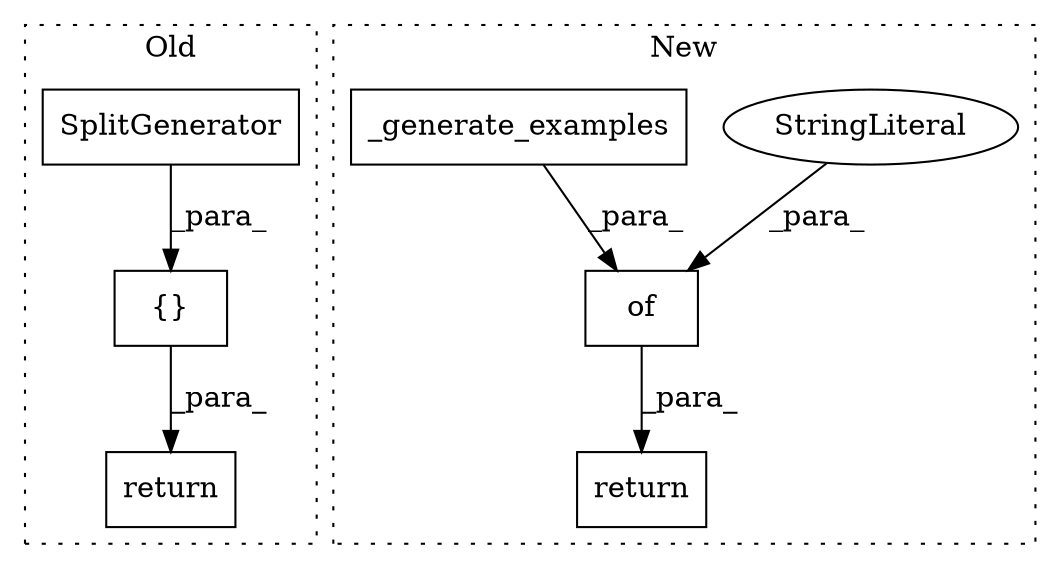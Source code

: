digraph G {
subgraph cluster0 {
1 [label="SplitGenerator" a="32" s="7291,7330" l="15,1" shape="box"];
3 [label="{}" a="4" s="7234,7331" l="1,1" shape="box"];
6 [label="return" a="41" s="7218" l="7" shape="box"];
label = "Old";
style="dotted";
}
subgraph cluster1 {
2 [label="of" a="32" s="7123,7192" l="3,1" shape="box"];
4 [label="StringLiteral" a="45" s="7160" l="6" shape="ellipse"];
5 [label="return" a="41" s="7112" l="7" shape="box"];
7 [label="_generate_examples" a="32" s="7139" l="20" shape="box"];
label = "New";
style="dotted";
}
1 -> 3 [label="_para_"];
2 -> 5 [label="_para_"];
3 -> 6 [label="_para_"];
4 -> 2 [label="_para_"];
7 -> 2 [label="_para_"];
}